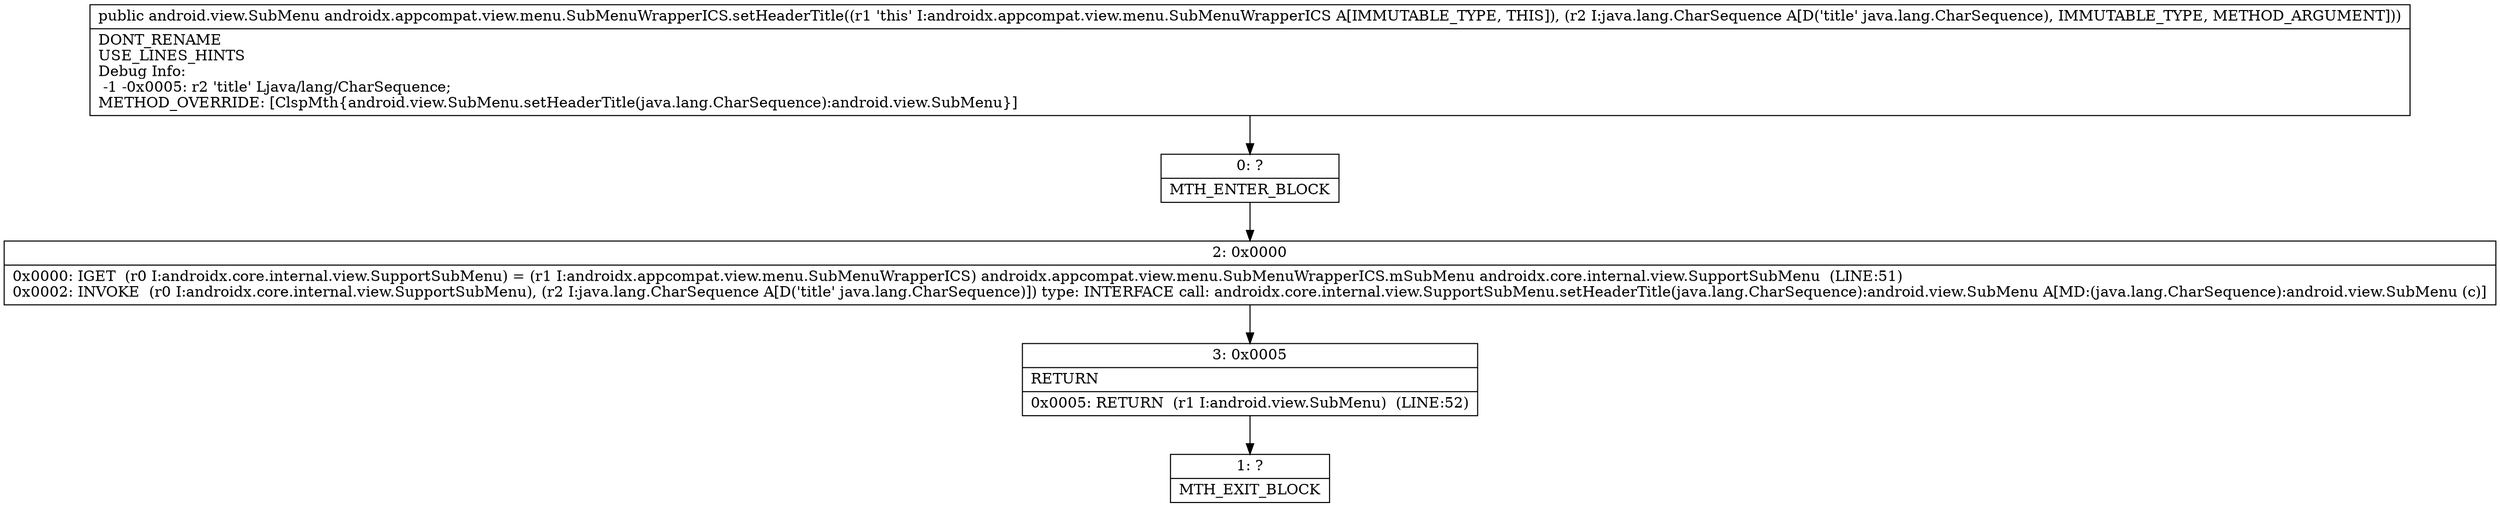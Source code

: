 digraph "CFG forandroidx.appcompat.view.menu.SubMenuWrapperICS.setHeaderTitle(Ljava\/lang\/CharSequence;)Landroid\/view\/SubMenu;" {
Node_0 [shape=record,label="{0\:\ ?|MTH_ENTER_BLOCK\l}"];
Node_2 [shape=record,label="{2\:\ 0x0000|0x0000: IGET  (r0 I:androidx.core.internal.view.SupportSubMenu) = (r1 I:androidx.appcompat.view.menu.SubMenuWrapperICS) androidx.appcompat.view.menu.SubMenuWrapperICS.mSubMenu androidx.core.internal.view.SupportSubMenu  (LINE:51)\l0x0002: INVOKE  (r0 I:androidx.core.internal.view.SupportSubMenu), (r2 I:java.lang.CharSequence A[D('title' java.lang.CharSequence)]) type: INTERFACE call: androidx.core.internal.view.SupportSubMenu.setHeaderTitle(java.lang.CharSequence):android.view.SubMenu A[MD:(java.lang.CharSequence):android.view.SubMenu (c)]\l}"];
Node_3 [shape=record,label="{3\:\ 0x0005|RETURN\l|0x0005: RETURN  (r1 I:android.view.SubMenu)  (LINE:52)\l}"];
Node_1 [shape=record,label="{1\:\ ?|MTH_EXIT_BLOCK\l}"];
MethodNode[shape=record,label="{public android.view.SubMenu androidx.appcompat.view.menu.SubMenuWrapperICS.setHeaderTitle((r1 'this' I:androidx.appcompat.view.menu.SubMenuWrapperICS A[IMMUTABLE_TYPE, THIS]), (r2 I:java.lang.CharSequence A[D('title' java.lang.CharSequence), IMMUTABLE_TYPE, METHOD_ARGUMENT]))  | DONT_RENAME\lUSE_LINES_HINTS\lDebug Info:\l  \-1 \-0x0005: r2 'title' Ljava\/lang\/CharSequence;\lMETHOD_OVERRIDE: [ClspMth\{android.view.SubMenu.setHeaderTitle(java.lang.CharSequence):android.view.SubMenu\}]\l}"];
MethodNode -> Node_0;Node_0 -> Node_2;
Node_2 -> Node_3;
Node_3 -> Node_1;
}


